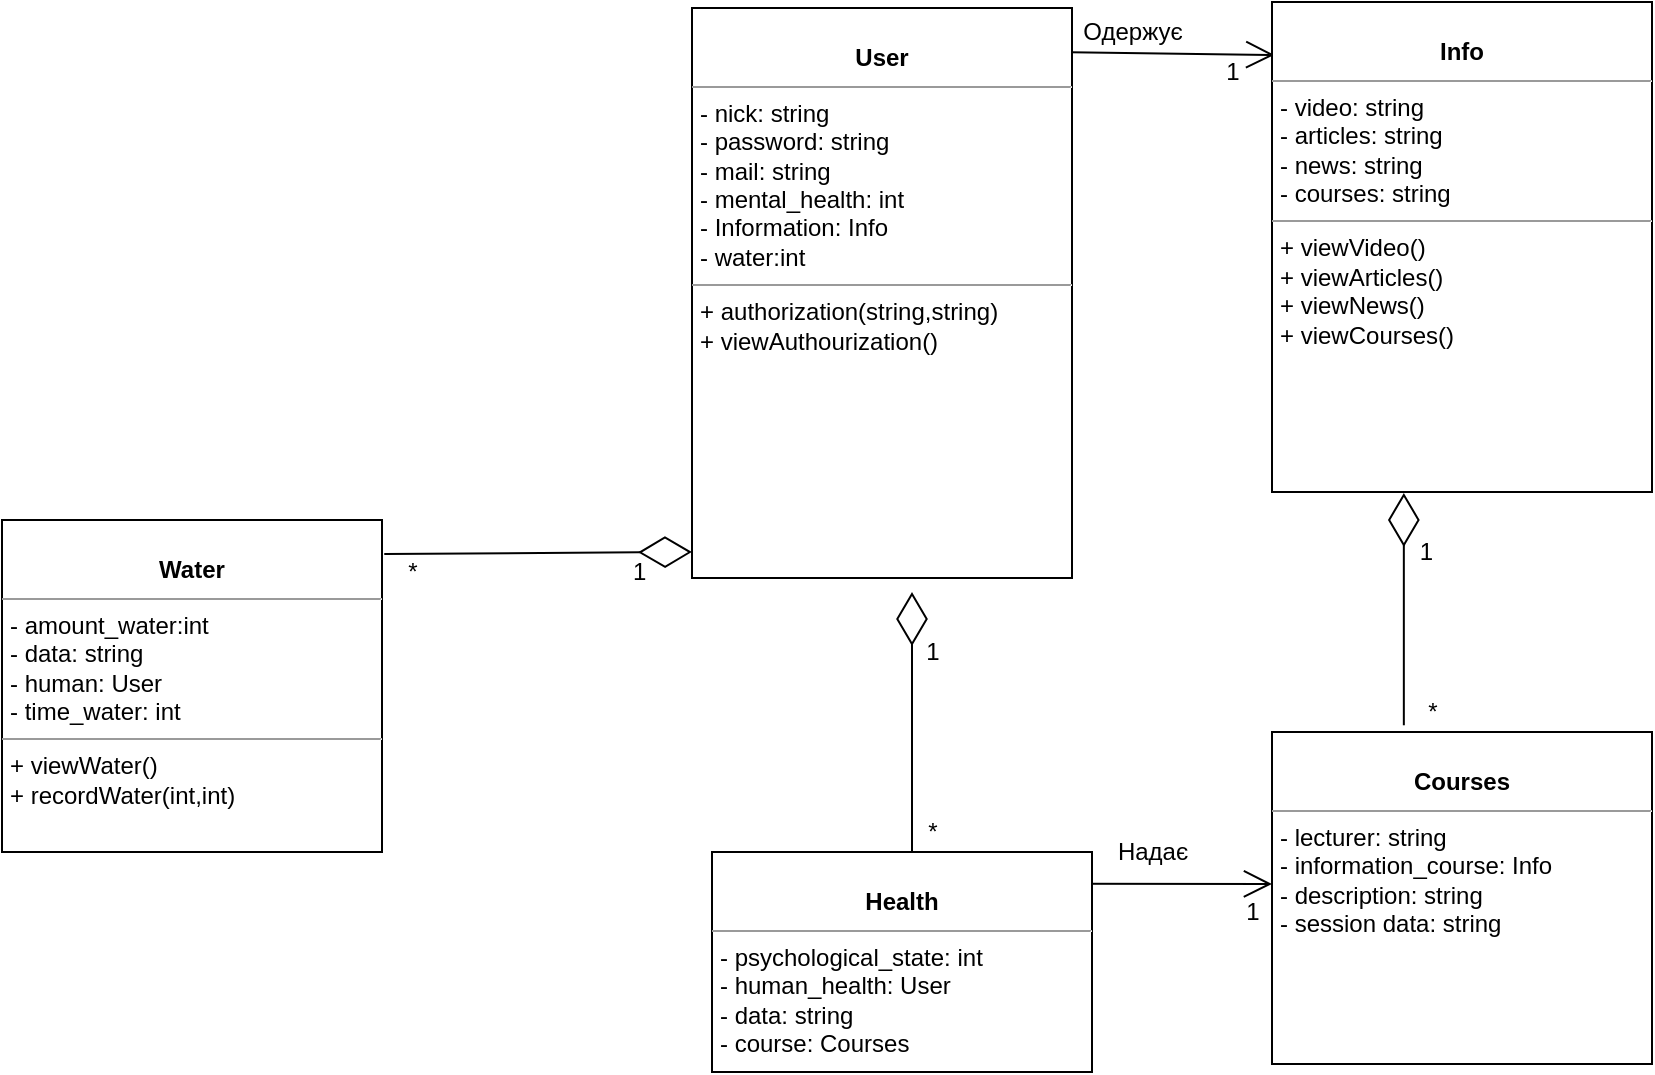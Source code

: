 <mxfile version="20.4.1" type="github">
  <diagram id="5T9nsVEwwPlGGJowX1WM" name="Страница 1">
    <mxGraphModel dx="4564" dy="565" grid="1" gridSize="10" guides="1" tooltips="1" connect="1" arrows="1" fold="1" page="1" pageScale="1" pageWidth="3300" pageHeight="2339" math="0" shadow="0">
      <root>
        <mxCell id="0" />
        <mxCell id="1" parent="0" />
        <mxCell id="gVNPWX2OPnrsAuOTN6aM-72" value="" style="endArrow=diamondThin;endFill=0;endSize=24;html=1;rounded=0;entryX=0;entryY=0.5;entryDx=0;entryDy=0;exitX=1.007;exitY=0.131;exitDx=0;exitDy=0;exitPerimeter=0;" parent="1" edge="1">
          <mxGeometry width="160" relative="1" as="geometry">
            <mxPoint x="96.12" y="370.96" as="sourcePoint" />
            <mxPoint x="250" y="370" as="targetPoint" />
          </mxGeometry>
        </mxCell>
        <mxCell id="gVNPWX2OPnrsAuOTN6aM-73" value="" style="endArrow=diamondThin;endFill=0;endSize=24;html=1;rounded=0;exitX=0.5;exitY=0;exitDx=0;exitDy=0;" parent="1" edge="1">
          <mxGeometry width="160" relative="1" as="geometry">
            <mxPoint x="360" y="520" as="sourcePoint" />
            <mxPoint x="360" y="390" as="targetPoint" />
          </mxGeometry>
        </mxCell>
        <mxCell id="gVNPWX2OPnrsAuOTN6aM-75" value="" style="endArrow=open;endFill=1;endSize=12;html=1;rounded=0;exitX=1.01;exitY=0.068;exitDx=0;exitDy=0;exitPerimeter=0;entryX=0.007;entryY=0.097;entryDx=0;entryDy=0;entryPerimeter=0;" parent="1" edge="1">
          <mxGeometry width="160" relative="1" as="geometry">
            <mxPoint x="411.6" y="119.72" as="sourcePoint" />
            <mxPoint x="541.12" y="121.474" as="targetPoint" />
          </mxGeometry>
        </mxCell>
        <mxCell id="gVNPWX2OPnrsAuOTN6aM-76" value="" style="endArrow=open;endFill=1;endSize=12;html=1;rounded=0;exitX=1.002;exitY=0.099;exitDx=0;exitDy=0;exitPerimeter=0;entryX=0;entryY=0.5;entryDx=0;entryDy=0;" parent="1" edge="1">
          <mxGeometry width="160" relative="1" as="geometry">
            <mxPoint x="440.32" y="535.84" as="sourcePoint" />
            <mxPoint x="540" y="536" as="targetPoint" />
          </mxGeometry>
        </mxCell>
        <mxCell id="gVNPWX2OPnrsAuOTN6aM-77" value="Надає" style="text;html=1;align=center;verticalAlign=middle;resizable=0;points=[];autosize=1;strokeColor=none;fillColor=none;" parent="1" vertex="1">
          <mxGeometry x="450" y="505" width="60" height="30" as="geometry" />
        </mxCell>
        <mxCell id="gVNPWX2OPnrsAuOTN6aM-78" value="&amp;nbsp; &amp;nbsp; &amp;nbsp; Одержує" style="text;html=1;align=center;verticalAlign=middle;resizable=0;points=[];autosize=1;strokeColor=none;fillColor=none;" parent="1" vertex="1">
          <mxGeometry x="415" y="95" width="90" height="30" as="geometry" />
        </mxCell>
        <mxCell id="gVNPWX2OPnrsAuOTN6aM-79" value="1&amp;nbsp; &amp;nbsp;&amp;nbsp;" style="text;html=1;align=center;verticalAlign=middle;resizable=0;points=[];autosize=1;strokeColor=none;fillColor=none;" parent="1" vertex="1">
          <mxGeometry x="210" y="365" width="40" height="30" as="geometry" />
        </mxCell>
        <mxCell id="gVNPWX2OPnrsAuOTN6aM-80" value="*" style="text;html=1;align=center;verticalAlign=middle;resizable=0;points=[];autosize=1;strokeColor=none;fillColor=none;" parent="1" vertex="1">
          <mxGeometry x="95" y="365" width="30" height="30" as="geometry" />
        </mxCell>
        <mxCell id="gVNPWX2OPnrsAuOTN6aM-81" value="*" style="text;html=1;align=center;verticalAlign=middle;resizable=0;points=[];autosize=1;strokeColor=none;fillColor=none;" parent="1" vertex="1">
          <mxGeometry x="355" y="495" width="30" height="30" as="geometry" />
        </mxCell>
        <mxCell id="gVNPWX2OPnrsAuOTN6aM-82" value="1" style="text;html=1;align=center;verticalAlign=middle;resizable=0;points=[];autosize=1;strokeColor=none;fillColor=none;" parent="1" vertex="1">
          <mxGeometry x="355" y="405" width="30" height="30" as="geometry" />
        </mxCell>
        <mxCell id="gVNPWX2OPnrsAuOTN6aM-85" value="1" style="text;html=1;align=center;verticalAlign=middle;resizable=0;points=[];autosize=1;strokeColor=none;fillColor=none;" parent="1" vertex="1">
          <mxGeometry x="515" y="535" width="30" height="30" as="geometry" />
        </mxCell>
        <mxCell id="gVNPWX2OPnrsAuOTN6aM-87" value="1" style="text;html=1;align=center;verticalAlign=middle;resizable=0;points=[];autosize=1;strokeColor=none;fillColor=none;" parent="1" vertex="1">
          <mxGeometry x="505" y="115" width="30" height="30" as="geometry" />
        </mxCell>
        <mxCell id="gVNPWX2OPnrsAuOTN6aM-88" value="" style="endArrow=diamondThin;endFill=0;endSize=24;html=1;rounded=0;exitX=0.412;exitY=0.004;exitDx=0;exitDy=0;exitPerimeter=0;entryX=0.412;entryY=1.002;entryDx=0;entryDy=0;entryPerimeter=0;" parent="1" edge="1">
          <mxGeometry width="160" relative="1" as="geometry">
            <mxPoint x="605.92" y="456.64" as="sourcePoint" />
            <mxPoint x="605.92" y="340.484" as="targetPoint" />
          </mxGeometry>
        </mxCell>
        <mxCell id="gVNPWX2OPnrsAuOTN6aM-89" value="*" style="text;html=1;align=center;verticalAlign=middle;resizable=0;points=[];autosize=1;strokeColor=none;fillColor=none;" parent="1" vertex="1">
          <mxGeometry x="605" y="435" width="30" height="30" as="geometry" />
        </mxCell>
        <mxCell id="gVNPWX2OPnrsAuOTN6aM-91" value="1&amp;nbsp;&amp;nbsp;" style="text;html=1;align=center;verticalAlign=middle;resizable=0;points=[];autosize=1;strokeColor=none;fillColor=none;" parent="1" vertex="1">
          <mxGeometry x="600" y="355" width="40" height="30" as="geometry" />
        </mxCell>
        <mxCell id="YcZflZtruLdCwI1Tc3uU-2" value="&lt;p style=&quot;margin:0px;margin-top:4px;text-align:center;&quot;&gt;&lt;br&gt;&lt;b&gt;Water&lt;/b&gt;&lt;/p&gt;&lt;hr size=&quot;1&quot;&gt;&lt;p style=&quot;margin:0px;margin-left:4px;&quot;&gt;- amount_water:int&lt;br&gt;- data: string&lt;/p&gt;&lt;p style=&quot;margin:0px;margin-left:4px;&quot;&gt;- human: User&lt;/p&gt;&lt;p style=&quot;margin:0px;margin-left:4px;&quot;&gt;- time_water: int&lt;/p&gt;&lt;hr size=&quot;1&quot;&gt;&lt;p style=&quot;margin:0px;margin-left:4px;&quot;&gt;+ viewWater()&lt;br&gt;+ recordWater(int,int)&lt;/p&gt;" style="verticalAlign=top;align=left;overflow=fill;fontSize=12;fontFamily=Helvetica;html=1;" vertex="1" parent="1">
          <mxGeometry x="-95" y="354" width="190" height="166" as="geometry" />
        </mxCell>
        <mxCell id="YcZflZtruLdCwI1Tc3uU-3" value="&lt;p style=&quot;margin:0px;margin-top:4px;text-align:center;&quot;&gt;&lt;br&gt;&lt;b&gt;User&lt;/b&gt;&lt;/p&gt;&lt;hr size=&quot;1&quot;&gt;&lt;p style=&quot;margin:0px;margin-left:4px;&quot;&gt;- nick: string&lt;br&gt;- password: string&lt;/p&gt;&lt;p style=&quot;margin:0px;margin-left:4px;&quot;&gt;- mail: string&lt;br&gt;&lt;/p&gt;&lt;p style=&quot;margin:0px;margin-left:4px;&quot;&gt;- mental_health: int&lt;/p&gt;&lt;p style=&quot;margin:0px;margin-left:4px;&quot;&gt;- Information: Info&lt;/p&gt;&lt;p style=&quot;margin:0px;margin-left:4px;&quot;&gt;- water:int&lt;/p&gt;&lt;hr size=&quot;1&quot;&gt;&lt;p style=&quot;margin:0px;margin-left:4px;&quot;&gt;+ authorization(string,string)&lt;br&gt;+ viewAuthourization()&lt;/p&gt;" style="verticalAlign=top;align=left;overflow=fill;fontSize=12;fontFamily=Helvetica;html=1;" vertex="1" parent="1">
          <mxGeometry x="250" y="98" width="190" height="285" as="geometry" />
        </mxCell>
        <mxCell id="YcZflZtruLdCwI1Tc3uU-4" value="&lt;p style=&quot;margin:0px;margin-top:4px;text-align:center;&quot;&gt;&lt;br&gt;&lt;b&gt;Health&lt;/b&gt;&lt;/p&gt;&lt;hr size=&quot;1&quot;&gt;&lt;p style=&quot;margin:0px;margin-left:4px;&quot;&gt;- psychological_state: int&lt;br&gt;&lt;/p&gt;&lt;p style=&quot;margin:0px;margin-left:4px;&quot;&gt;- human_health: User&lt;/p&gt;&lt;p style=&quot;margin:0px;margin-left:4px;&quot;&gt;- data: string&lt;/p&gt;&lt;p style=&quot;margin:0px;margin-left:4px;&quot;&gt;- course: Courses&lt;/p&gt;&lt;p style=&quot;margin:0px;margin-left:4px;&quot;&gt;&lt;br&gt;&lt;/p&gt;" style="verticalAlign=top;align=left;overflow=fill;fontSize=12;fontFamily=Helvetica;html=1;" vertex="1" parent="1">
          <mxGeometry x="260" y="520" width="190" height="110" as="geometry" />
        </mxCell>
        <mxCell id="YcZflZtruLdCwI1Tc3uU-5" value="&lt;p style=&quot;margin:0px;margin-top:4px;text-align:center;&quot;&gt;&lt;br&gt;&lt;b&gt;Courses&lt;/b&gt;&lt;/p&gt;&lt;hr size=&quot;1&quot;&gt;&lt;p style=&quot;margin:0px;margin-left:4px;&quot;&gt;- lecturer: string&lt;br&gt;&lt;/p&gt;&lt;p style=&quot;margin:0px;margin-left:4px;&quot;&gt;- information_course: Info&lt;/p&gt;&lt;p style=&quot;margin:0px;margin-left:4px;&quot;&gt;- description: string&lt;/p&gt;&lt;p style=&quot;margin:0px;margin-left:4px;&quot;&gt;- session data: string&lt;/p&gt;&lt;p style=&quot;margin:0px;margin-left:4px;&quot;&gt;&lt;br&gt;&lt;/p&gt;" style="verticalAlign=top;align=left;overflow=fill;fontSize=12;fontFamily=Helvetica;html=1;" vertex="1" parent="1">
          <mxGeometry x="540" y="460" width="190" height="166" as="geometry" />
        </mxCell>
        <mxCell id="YcZflZtruLdCwI1Tc3uU-6" value="&lt;p style=&quot;margin:0px;margin-top:4px;text-align:center;&quot;&gt;&lt;br&gt;&lt;b&gt;Info&lt;/b&gt;&lt;/p&gt;&lt;hr size=&quot;1&quot;&gt;&lt;p style=&quot;margin:0px;margin-left:4px;&quot;&gt;- video: string&lt;br&gt;- articles: string&lt;/p&gt;&lt;p style=&quot;margin:0px;margin-left:4px;&quot;&gt;- news: string&lt;br&gt;&lt;/p&gt;&lt;p style=&quot;margin:0px;margin-left:4px;&quot;&gt;- courses: string&lt;/p&gt;&lt;hr size=&quot;1&quot;&gt;&lt;p style=&quot;margin:0px;margin-left:4px;&quot;&gt;+ viewVideo()&lt;/p&gt;&lt;p style=&quot;margin:0px;margin-left:4px;&quot;&gt;+ viewArticles()&lt;/p&gt;&lt;p style=&quot;margin:0px;margin-left:4px;&quot;&gt;+ viewNews()&lt;/p&gt;&lt;p style=&quot;margin:0px;margin-left:4px;&quot;&gt;+ viewCourses()&lt;br&gt;&lt;br&gt;&lt;/p&gt;" style="verticalAlign=top;align=left;overflow=fill;fontSize=12;fontFamily=Helvetica;html=1;" vertex="1" parent="1">
          <mxGeometry x="540" y="95" width="190" height="245" as="geometry" />
        </mxCell>
      </root>
    </mxGraphModel>
  </diagram>
</mxfile>
